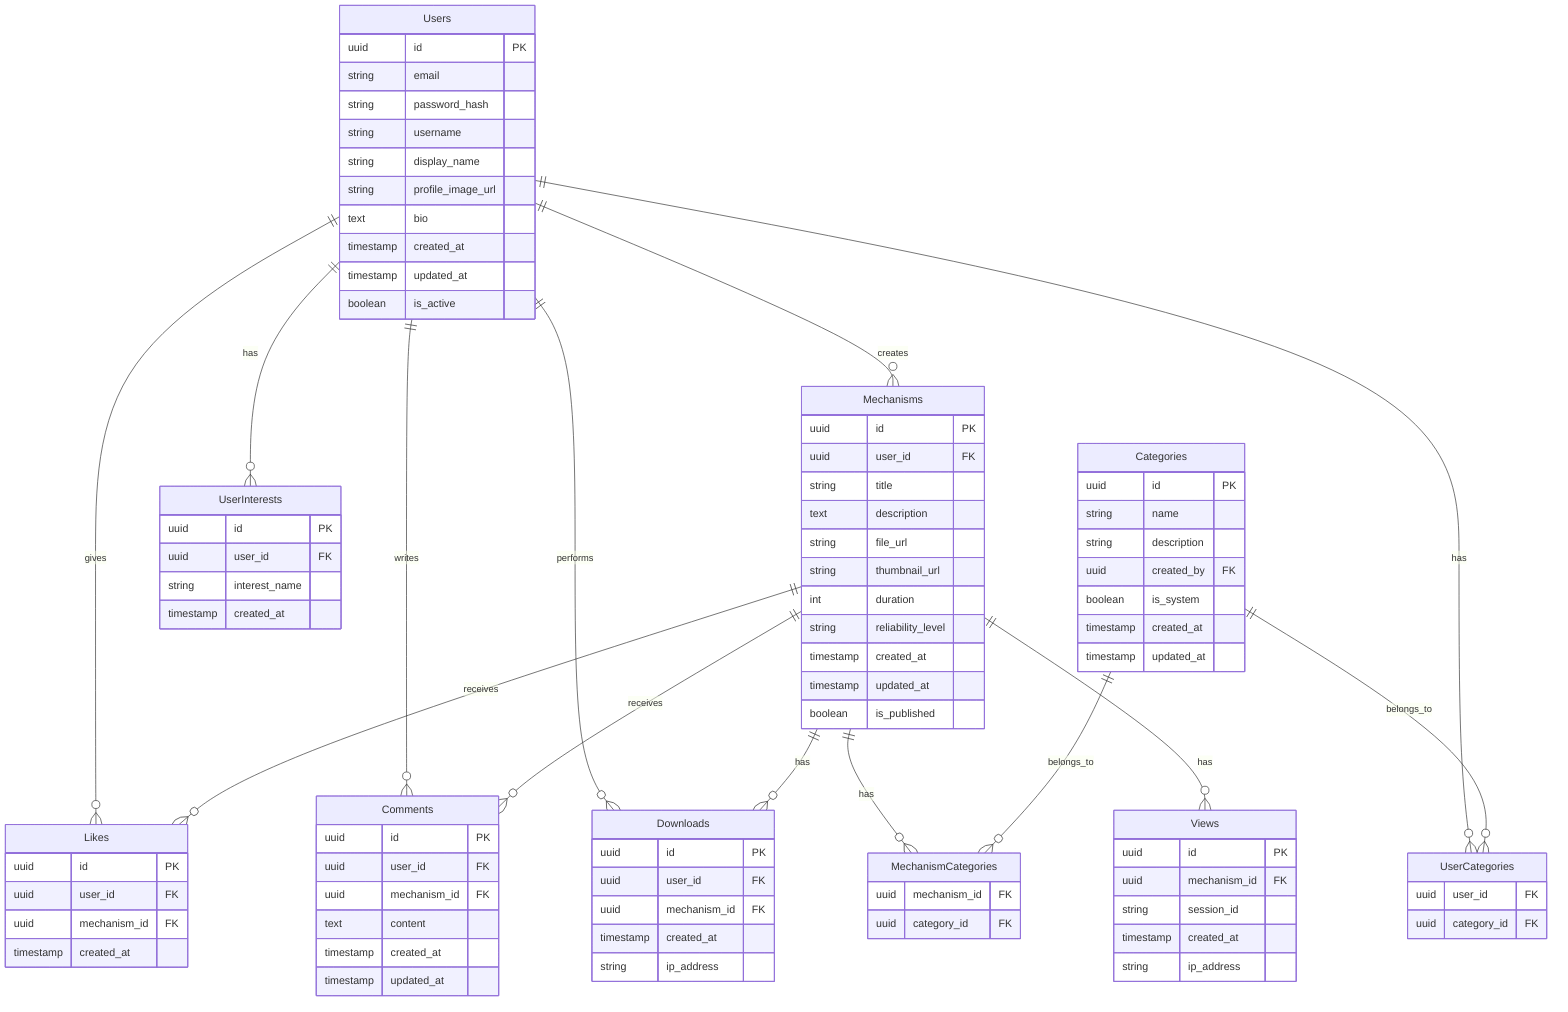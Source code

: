 erDiagram
    Users ||--o{ Mechanisms : creates
    Users ||--o{ Likes : gives
    Users ||--o{ Comments : writes
    Users ||--o{ Downloads : performs
    Users ||--o{ UserInterests : has
    Users ||--o{ UserCategories : has
    
    Mechanisms ||--o{ Likes : receives
    Mechanisms ||--o{ Comments : receives
    Mechanisms ||--o{ Downloads : has
    Mechanisms ||--o{ MechanismCategories : has
    Mechanisms ||--o{ Views : has

    Categories ||--o{ MechanismCategories : belongs_to
    Categories ||--o{ UserCategories : belongs_to

    Users {
        uuid id PK
        string email
        string password_hash
        string username
        string display_name
        string profile_image_url
        text bio
        timestamp created_at
        timestamp updated_at
        boolean is_active
    }

    Mechanisms {
        uuid id PK
        uuid user_id FK
        string title
        text description
        string file_url
        string thumbnail_url
        int duration
        string reliability_level
        timestamp created_at
        timestamp updated_at
        boolean is_published
    }

    Categories {
        uuid id PK
        string name
        string description
        uuid created_by FK
        boolean is_system
        timestamp created_at
        timestamp updated_at
    }

    MechanismCategories {
        uuid mechanism_id FK
        uuid category_id FK
    }

    UserCategories {
        uuid user_id FK
        uuid category_id FK
    }

    UserInterests {
        uuid id PK
        uuid user_id FK
        string interest_name
        timestamp created_at
    }

    Likes {
        uuid id PK
        uuid user_id FK
        uuid mechanism_id FK
        timestamp created_at
    }

    Comments {
        uuid id PK
        uuid user_id FK
        uuid mechanism_id FK
        text content
        timestamp created_at
        timestamp updated_at
    }

    Downloads {
        uuid id PK
        uuid user_id FK
        uuid mechanism_id FK
        timestamp created_at
        string ip_address
    }

    Views {
        uuid id PK
        uuid mechanism_id FK
        string session_id
        timestamp created_at
        string ip_address
    }